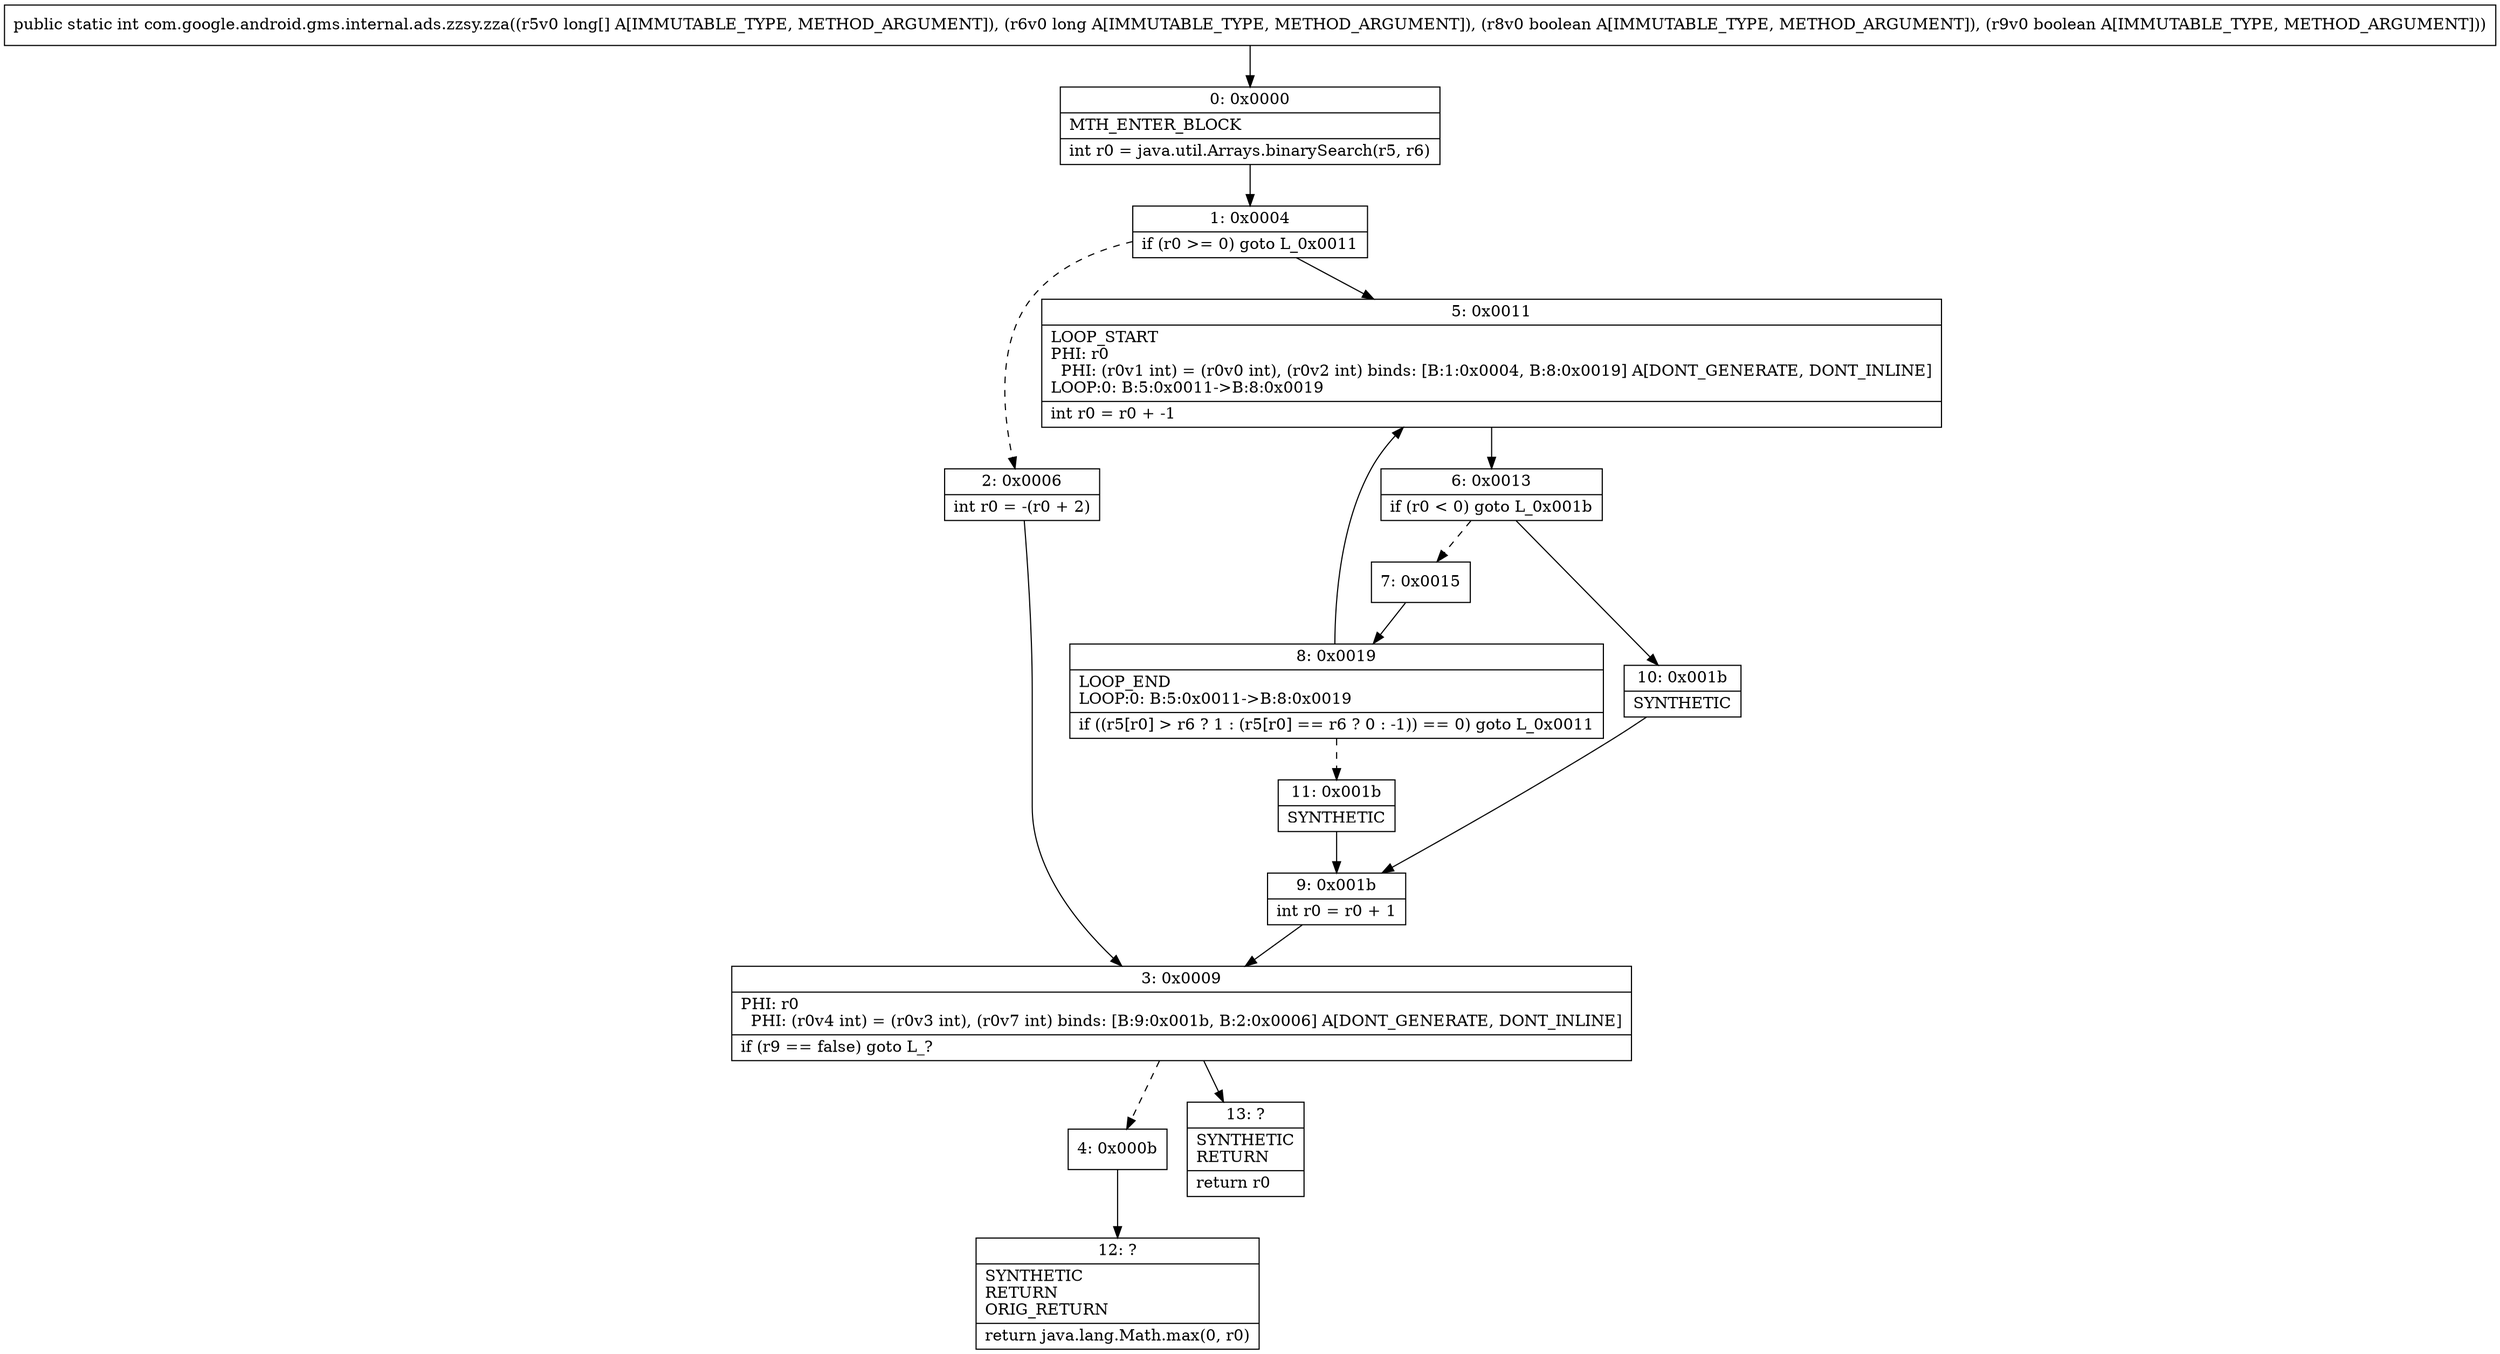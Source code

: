 digraph "CFG forcom.google.android.gms.internal.ads.zzsy.zza([JJZZ)I" {
Node_0 [shape=record,label="{0\:\ 0x0000|MTH_ENTER_BLOCK\l|int r0 = java.util.Arrays.binarySearch(r5, r6)\l}"];
Node_1 [shape=record,label="{1\:\ 0x0004|if (r0 \>= 0) goto L_0x0011\l}"];
Node_2 [shape=record,label="{2\:\ 0x0006|int r0 = \-(r0 + 2)\l}"];
Node_3 [shape=record,label="{3\:\ 0x0009|PHI: r0 \l  PHI: (r0v4 int) = (r0v3 int), (r0v7 int) binds: [B:9:0x001b, B:2:0x0006] A[DONT_GENERATE, DONT_INLINE]\l|if (r9 == false) goto L_?\l}"];
Node_4 [shape=record,label="{4\:\ 0x000b}"];
Node_5 [shape=record,label="{5\:\ 0x0011|LOOP_START\lPHI: r0 \l  PHI: (r0v1 int) = (r0v0 int), (r0v2 int) binds: [B:1:0x0004, B:8:0x0019] A[DONT_GENERATE, DONT_INLINE]\lLOOP:0: B:5:0x0011\-\>B:8:0x0019\l|int r0 = r0 + \-1\l}"];
Node_6 [shape=record,label="{6\:\ 0x0013|if (r0 \< 0) goto L_0x001b\l}"];
Node_7 [shape=record,label="{7\:\ 0x0015}"];
Node_8 [shape=record,label="{8\:\ 0x0019|LOOP_END\lLOOP:0: B:5:0x0011\-\>B:8:0x0019\l|if ((r5[r0] \> r6 ? 1 : (r5[r0] == r6 ? 0 : \-1)) == 0) goto L_0x0011\l}"];
Node_9 [shape=record,label="{9\:\ 0x001b|int r0 = r0 + 1\l}"];
Node_10 [shape=record,label="{10\:\ 0x001b|SYNTHETIC\l}"];
Node_11 [shape=record,label="{11\:\ 0x001b|SYNTHETIC\l}"];
Node_12 [shape=record,label="{12\:\ ?|SYNTHETIC\lRETURN\lORIG_RETURN\l|return java.lang.Math.max(0, r0)\l}"];
Node_13 [shape=record,label="{13\:\ ?|SYNTHETIC\lRETURN\l|return r0\l}"];
MethodNode[shape=record,label="{public static int com.google.android.gms.internal.ads.zzsy.zza((r5v0 long[] A[IMMUTABLE_TYPE, METHOD_ARGUMENT]), (r6v0 long A[IMMUTABLE_TYPE, METHOD_ARGUMENT]), (r8v0 boolean A[IMMUTABLE_TYPE, METHOD_ARGUMENT]), (r9v0 boolean A[IMMUTABLE_TYPE, METHOD_ARGUMENT])) }"];
MethodNode -> Node_0;
Node_0 -> Node_1;
Node_1 -> Node_2[style=dashed];
Node_1 -> Node_5;
Node_2 -> Node_3;
Node_3 -> Node_4[style=dashed];
Node_3 -> Node_13;
Node_4 -> Node_12;
Node_5 -> Node_6;
Node_6 -> Node_7[style=dashed];
Node_6 -> Node_10;
Node_7 -> Node_8;
Node_8 -> Node_5;
Node_8 -> Node_11[style=dashed];
Node_9 -> Node_3;
Node_10 -> Node_9;
Node_11 -> Node_9;
}

